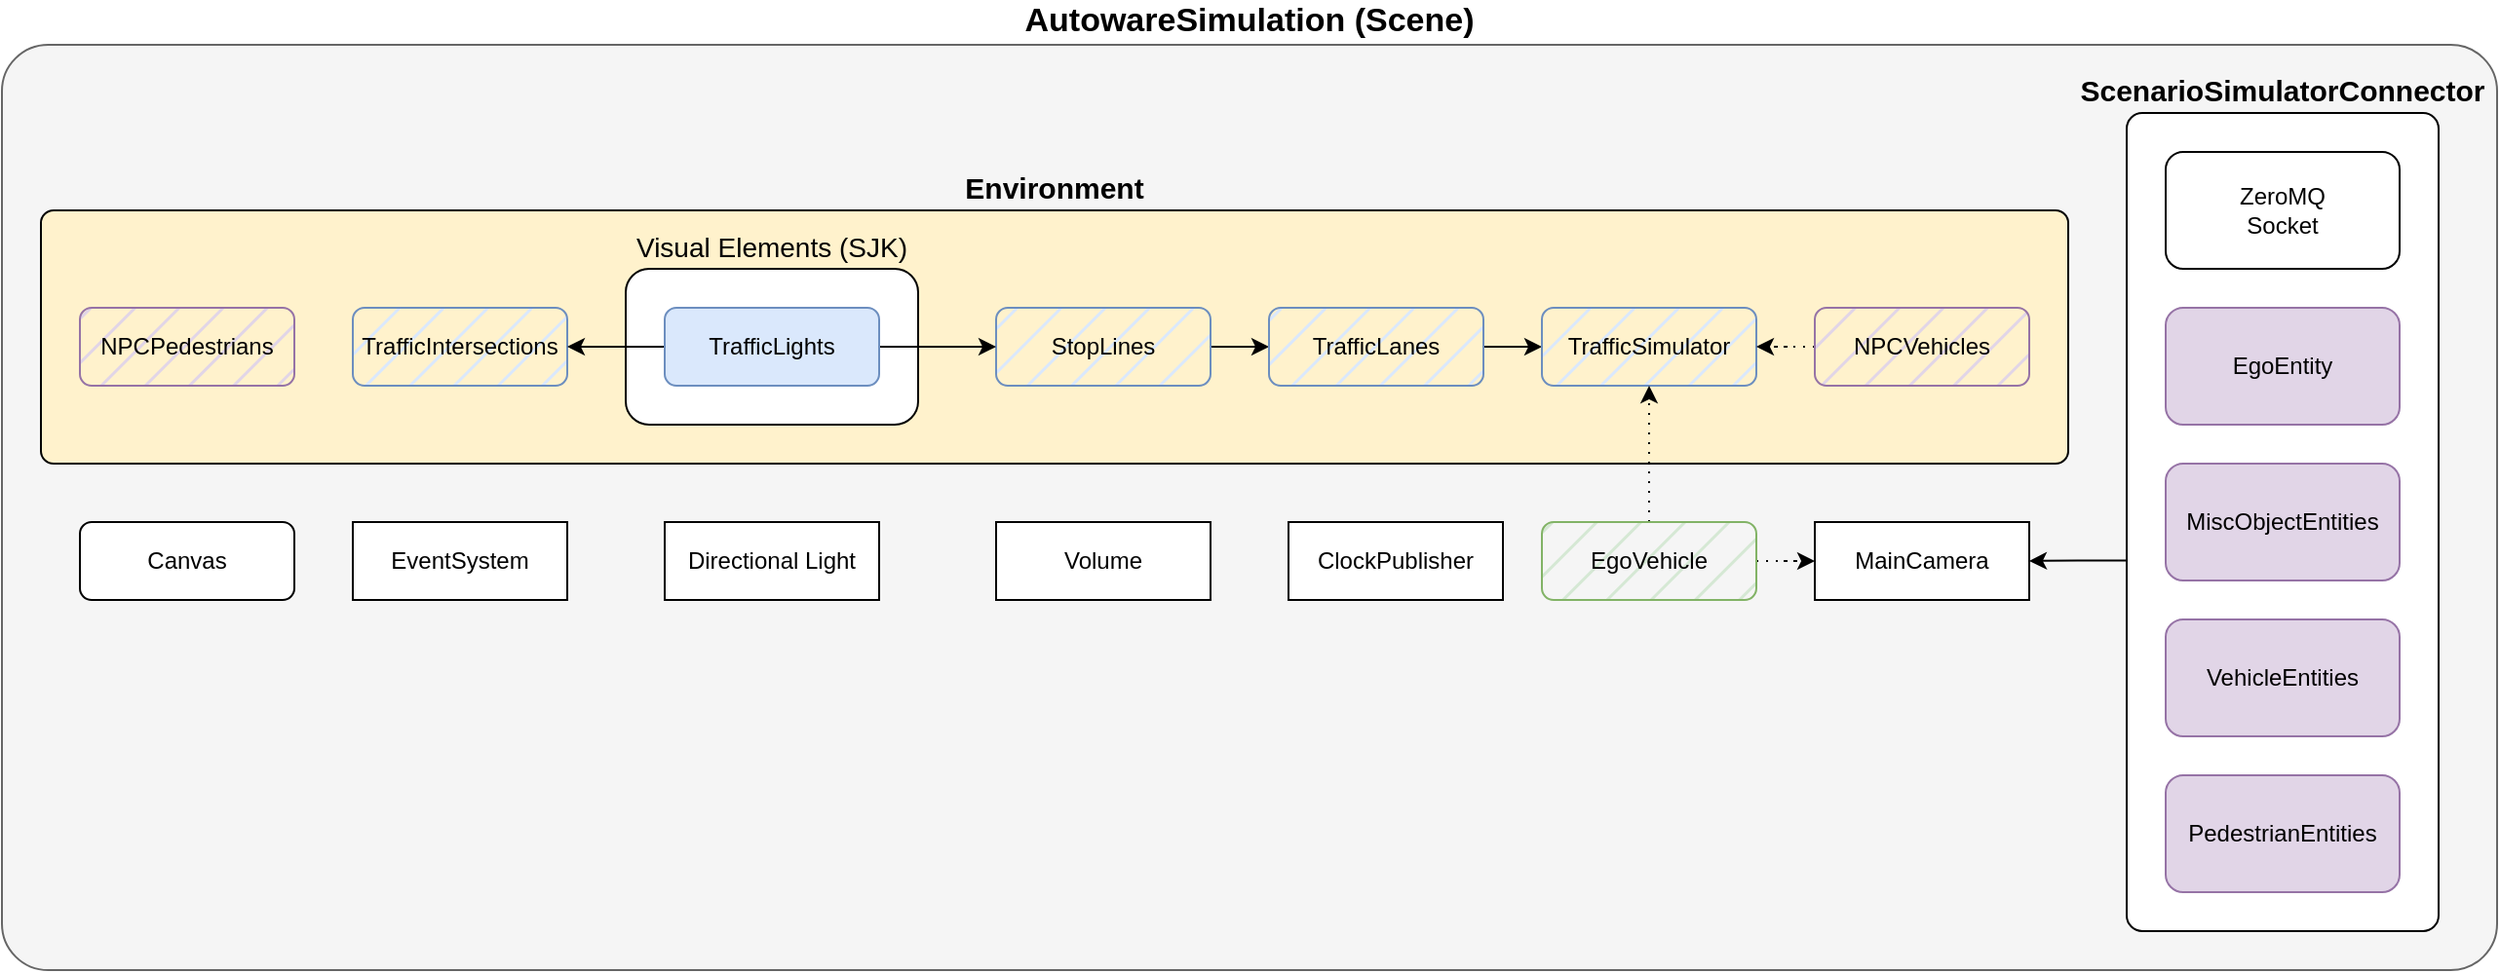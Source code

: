 <mxfile version="21.5.0" type="device">
  <diagram name="Page-1" id="CpT_m-j7Am7sjx0DqRG0">
    <mxGraphModel dx="1669" dy="958" grid="1" gridSize="10" guides="1" tooltips="1" connect="1" arrows="1" fold="1" page="1" pageScale="1" pageWidth="850" pageHeight="1100" math="0" shadow="0">
      <root>
        <mxCell id="0" />
        <mxCell id="1" parent="0" />
        <mxCell id="NEY-SCTF0jtiZKWW0wOI-46" value="AutowareSimulation (Scene)" style="rounded=1;whiteSpace=wrap;html=1;labelPosition=center;verticalLabelPosition=top;align=center;verticalAlign=bottom;fontStyle=1;fontSize=17;glass=0;arcSize=5;fillColor=#f5f5f5;fontColor=#000000;strokeColor=#666666;strokeWidth=1;" parent="1" vertex="1">
          <mxGeometry x="120" y="285" width="1280" height="475" as="geometry" />
        </mxCell>
        <mxCell id="NEY-SCTF0jtiZKWW0wOI-37" value="&lt;div style=&quot;font-size: 15px;&quot;&gt;Environment&lt;/div&gt;" style="rounded=1;whiteSpace=wrap;html=1;labelPosition=center;verticalLabelPosition=top;align=center;verticalAlign=bottom;labelBackgroundColor=none;labelBorderColor=none;horizontal=1;fontStyle=1;fontSize=15;glass=0;arcSize=5;strokeWidth=1;strokeColor=#000000;fillColor=#fff2cc;" parent="1" vertex="1">
          <mxGeometry x="140" y="370" width="1040" height="130" as="geometry" />
        </mxCell>
        <mxCell id="NEY-SCTF0jtiZKWW0wOI-35" value="Visual Elements (SJK)" style="rounded=1;whiteSpace=wrap;html=1;labelPosition=center;verticalLabelPosition=top;align=center;verticalAlign=bottom;fontSize=14;" parent="1" vertex="1">
          <mxGeometry x="440" y="400" width="150" height="80" as="geometry" />
        </mxCell>
        <mxCell id="_86dnVmTTonqfILlxaSy-3" value="" style="edgeStyle=orthogonalEdgeStyle;rounded=0;orthogonalLoop=1;jettySize=auto;html=1;" parent="1" source="NEY-SCTF0jtiZKWW0wOI-2" target="NEY-SCTF0jtiZKWW0wOI-3" edge="1">
          <mxGeometry relative="1" as="geometry" />
        </mxCell>
        <mxCell id="NEY-SCTF0jtiZKWW0wOI-2" value="StopLines" style="rounded=1;whiteSpace=wrap;html=1;fillColor=#dae8fc;strokeColor=#6c8ebf;fillStyle=hatch;" parent="1" vertex="1">
          <mxGeometry x="630" y="420" width="110" height="40" as="geometry" />
        </mxCell>
        <mxCell id="_86dnVmTTonqfILlxaSy-2" value="" style="edgeStyle=orthogonalEdgeStyle;rounded=0;orthogonalLoop=1;jettySize=auto;html=1;" parent="1" source="NEY-SCTF0jtiZKWW0wOI-3" target="NEY-SCTF0jtiZKWW0wOI-8" edge="1">
          <mxGeometry relative="1" as="geometry" />
        </mxCell>
        <mxCell id="NEY-SCTF0jtiZKWW0wOI-3" value="&lt;div&gt;TrafficLanes&lt;/div&gt;" style="rounded=1;whiteSpace=wrap;html=1;fillColor=#dae8fc;strokeColor=#6c8ebf;fillStyle=hatch;" parent="1" vertex="1">
          <mxGeometry x="770" y="420" width="110" height="40" as="geometry" />
        </mxCell>
        <mxCell id="NEY-SCTF0jtiZKWW0wOI-4" value="&lt;div&gt;TrafficIntersections&lt;/div&gt;" style="rounded=1;whiteSpace=wrap;html=1;fillColor=#dae8fc;strokeColor=#6c8ebf;shadow=0;glass=0;fillStyle=hatch;gradientColor=none;" parent="1" vertex="1">
          <mxGeometry x="300" y="420" width="110" height="40" as="geometry" />
        </mxCell>
        <mxCell id="NEY-SCTF0jtiZKWW0wOI-6" value="" style="edgeStyle=orthogonalEdgeStyle;rounded=0;orthogonalLoop=1;jettySize=auto;html=1;" parent="1" source="NEY-SCTF0jtiZKWW0wOI-5" target="NEY-SCTF0jtiZKWW0wOI-4" edge="1">
          <mxGeometry relative="1" as="geometry" />
        </mxCell>
        <mxCell id="_86dnVmTTonqfILlxaSy-4" value="" style="edgeStyle=orthogonalEdgeStyle;rounded=0;orthogonalLoop=1;jettySize=auto;html=1;" parent="1" source="NEY-SCTF0jtiZKWW0wOI-5" target="NEY-SCTF0jtiZKWW0wOI-2" edge="1">
          <mxGeometry relative="1" as="geometry" />
        </mxCell>
        <mxCell id="NEY-SCTF0jtiZKWW0wOI-5" value="TrafficLights" style="rounded=1;whiteSpace=wrap;html=1;fillColor=#dae8fc;strokeColor=#6c8ebf;" parent="1" vertex="1">
          <mxGeometry x="460" y="420" width="110" height="40" as="geometry" />
        </mxCell>
        <mxCell id="NEY-SCTF0jtiZKWW0wOI-8" value="&lt;div&gt;TrafficSimulator&lt;/div&gt;" style="rounded=1;whiteSpace=wrap;html=1;fillColor=#dae8fc;strokeColor=#6c8ebf;fillStyle=hatch;" parent="1" vertex="1">
          <mxGeometry x="910" y="420" width="110" height="40" as="geometry" />
        </mxCell>
        <mxCell id="_86dnVmTTonqfILlxaSy-1" value="" style="edgeStyle=orthogonalEdgeStyle;rounded=0;orthogonalLoop=1;jettySize=auto;html=1;dashed=1;dashPattern=1 4;" parent="1" source="NEY-SCTF0jtiZKWW0wOI-26" target="NEY-SCTF0jtiZKWW0wOI-8" edge="1">
          <mxGeometry relative="1" as="geometry" />
        </mxCell>
        <mxCell id="NEY-SCTF0jtiZKWW0wOI-26" value="NPCVehicles" style="rounded=1;whiteSpace=wrap;html=1;fillColor=#e1d5e7;strokeColor=#9673a6;fillStyle=hatch;" parent="1" vertex="1">
          <mxGeometry x="1050" y="420" width="110" height="40" as="geometry" />
        </mxCell>
        <mxCell id="NEY-SCTF0jtiZKWW0wOI-29" value="" style="edgeStyle=orthogonalEdgeStyle;rounded=0;orthogonalLoop=1;jettySize=auto;html=1;dashed=1;dashPattern=1 4;" parent="1" source="NEY-SCTF0jtiZKWW0wOI-28" target="NEY-SCTF0jtiZKWW0wOI-8" edge="1">
          <mxGeometry x="-0.714" y="5" relative="1" as="geometry">
            <mxPoint as="offset" />
          </mxGeometry>
        </mxCell>
        <mxCell id="_86dnVmTTonqfILlxaSy-6" value="" style="edgeStyle=orthogonalEdgeStyle;rounded=0;orthogonalLoop=1;jettySize=auto;html=1;dashed=1;dashPattern=1 4;" parent="1" source="NEY-SCTF0jtiZKWW0wOI-28" target="NEY-SCTF0jtiZKWW0wOI-43" edge="1">
          <mxGeometry relative="1" as="geometry" />
        </mxCell>
        <mxCell id="NEY-SCTF0jtiZKWW0wOI-28" value="EgoVehicle" style="rounded=1;whiteSpace=wrap;html=1;fillColor=#d5e8d4;strokeColor=#82b366;fillStyle=hatch;" parent="1" vertex="1">
          <mxGeometry x="910" y="530" width="110" height="40" as="geometry" />
        </mxCell>
        <mxCell id="NEY-SCTF0jtiZKWW0wOI-31" value="&lt;div&gt;NPCPedestrians&lt;/div&gt;" style="rounded=1;whiteSpace=wrap;html=1;fillColor=#e1d5e7;strokeColor=#9673a6;fillStyle=hatch;" parent="1" vertex="1">
          <mxGeometry x="160" y="420" width="110" height="40" as="geometry" />
        </mxCell>
        <mxCell id="NEY-SCTF0jtiZKWW0wOI-33" value="Directional Light" style="rounded=0;whiteSpace=wrap;html=1;" parent="1" vertex="1">
          <mxGeometry x="460" y="530" width="110" height="40" as="geometry" />
        </mxCell>
        <mxCell id="NEY-SCTF0jtiZKWW0wOI-34" value="&lt;div&gt;Volume&lt;/div&gt;" style="rounded=0;whiteSpace=wrap;html=1;" parent="1" vertex="1">
          <mxGeometry x="630" y="530" width="110" height="40" as="geometry" />
        </mxCell>
        <mxCell id="NEY-SCTF0jtiZKWW0wOI-42" value="&lt;div&gt;ClockPublisher&lt;/div&gt;" style="rounded=0;whiteSpace=wrap;html=1;" parent="1" vertex="1">
          <mxGeometry x="780" y="530" width="110" height="40" as="geometry" />
        </mxCell>
        <mxCell id="NEY-SCTF0jtiZKWW0wOI-43" value="MainCamera" style="rounded=0;whiteSpace=wrap;html=1;" parent="1" vertex="1">
          <mxGeometry x="1050" y="530" width="110" height="40" as="geometry" />
        </mxCell>
        <mxCell id="NEY-SCTF0jtiZKWW0wOI-44" value="Canvas" style="rounded=1;whiteSpace=wrap;html=1;" parent="1" vertex="1">
          <mxGeometry x="160" y="530" width="110" height="40" as="geometry" />
        </mxCell>
        <mxCell id="NEY-SCTF0jtiZKWW0wOI-45" value="EventSystem" style="rounded=0;whiteSpace=wrap;html=1;" parent="1" vertex="1">
          <mxGeometry x="300" y="530" width="110" height="40" as="geometry" />
        </mxCell>
        <mxCell id="pF7wdaYp8cGEwsIZMhBu-2" style="edgeStyle=orthogonalEdgeStyle;rounded=0;orthogonalLoop=1;jettySize=auto;html=1;exitX=0.003;exitY=0.547;exitDx=0;exitDy=0;exitPerimeter=0;" edge="1" parent="1" source="pF7wdaYp8cGEwsIZMhBu-1" target="NEY-SCTF0jtiZKWW0wOI-43">
          <mxGeometry relative="1" as="geometry" />
        </mxCell>
        <mxCell id="pF7wdaYp8cGEwsIZMhBu-1" value="ScenarioSimulatorConnector" style="rounded=1;whiteSpace=wrap;html=1;labelPosition=center;verticalLabelPosition=top;align=center;verticalAlign=bottom;fontStyle=1;fontSize=15;arcSize=5;" vertex="1" parent="1">
          <mxGeometry x="1210" y="320" width="160" height="420" as="geometry" />
        </mxCell>
        <mxCell id="pF7wdaYp8cGEwsIZMhBu-3" value="ZeroMQ&lt;br&gt;Socket" style="rounded=1;whiteSpace=wrap;html=1;" vertex="1" parent="1">
          <mxGeometry x="1230" y="340" width="120" height="60" as="geometry" />
        </mxCell>
        <mxCell id="pF7wdaYp8cGEwsIZMhBu-4" value="EgoEntity" style="rounded=1;whiteSpace=wrap;html=1;fillColor=#e1d5e7;strokeColor=#9673a6;" vertex="1" parent="1">
          <mxGeometry x="1230" y="420" width="120" height="60" as="geometry" />
        </mxCell>
        <mxCell id="pF7wdaYp8cGEwsIZMhBu-5" value="MiscObjectEntities" style="rounded=1;whiteSpace=wrap;html=1;fillColor=#e1d5e7;strokeColor=#9673a6;" vertex="1" parent="1">
          <mxGeometry x="1230" y="500" width="120" height="60" as="geometry" />
        </mxCell>
        <mxCell id="pF7wdaYp8cGEwsIZMhBu-6" value="&lt;div&gt;VehicleEntities&lt;/div&gt;" style="rounded=1;whiteSpace=wrap;html=1;fillColor=#e1d5e7;strokeColor=#9673a6;" vertex="1" parent="1">
          <mxGeometry x="1230" y="580" width="120" height="60" as="geometry" />
        </mxCell>
        <mxCell id="pF7wdaYp8cGEwsIZMhBu-7" value="PedestrianEntities" style="rounded=1;whiteSpace=wrap;html=1;fillColor=#e1d5e7;strokeColor=#9673a6;" vertex="1" parent="1">
          <mxGeometry x="1230" y="660" width="120" height="60" as="geometry" />
        </mxCell>
      </root>
    </mxGraphModel>
  </diagram>
</mxfile>
